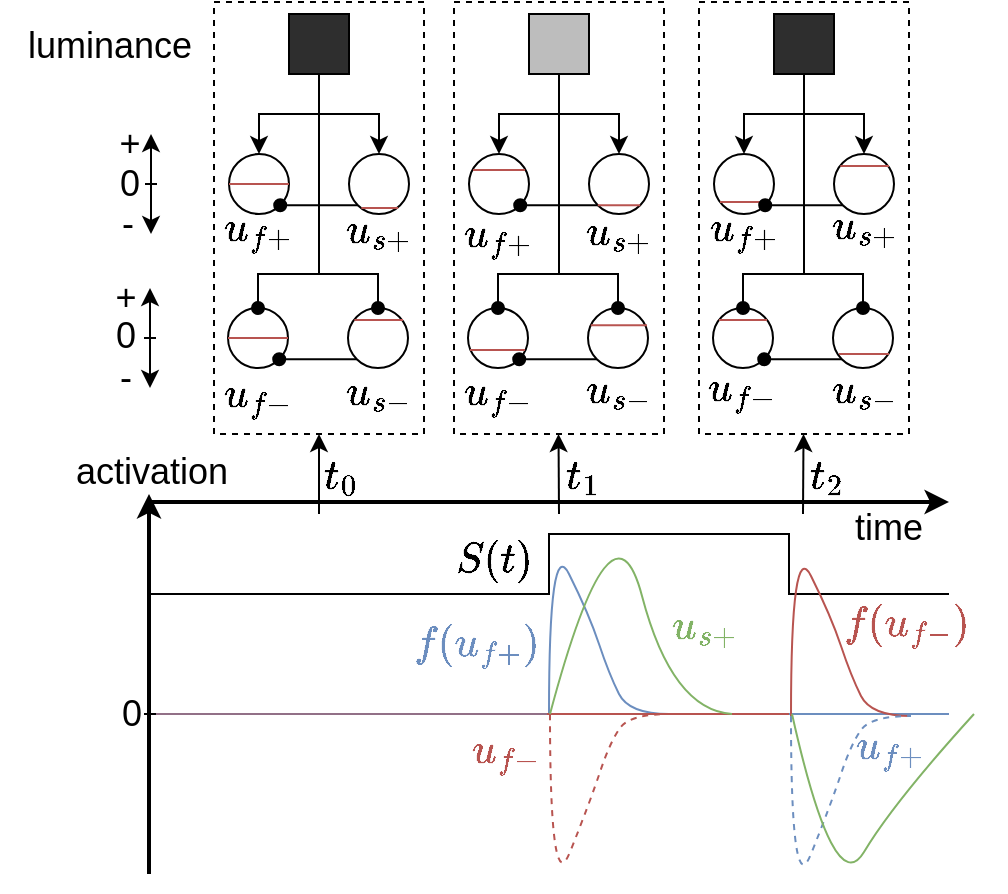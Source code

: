 <mxfile version="15.9.6" type="device"><diagram id="e2tI-_wr3v4sAqwb_cXX" name="Page-1"><mxGraphModel dx="1102" dy="584" grid="1" gridSize="10" guides="1" tooltips="1" connect="1" arrows="1" fold="1" page="1" pageScale="1" pageWidth="850" pageHeight="1100" math="1" shadow="0"><root><mxCell id="0"/><mxCell id="1" parent="0"/><mxCell id="NtZT-1ilm36umvIWb14K-96" value="" style="rounded=0;whiteSpace=wrap;html=1;fontSize=6;fillColor=none;dashed=1;" parent="1" vertex="1"><mxGeometry x="484.5" y="90" width="105" height="216" as="geometry"/></mxCell><mxCell id="NtZT-1ilm36umvIWb14K-95" value="" style="rounded=0;whiteSpace=wrap;html=1;fontSize=6;fillColor=none;dashed=1;" parent="1" vertex="1"><mxGeometry x="362" y="90" width="105" height="216" as="geometry"/></mxCell><mxCell id="NtZT-1ilm36umvIWb14K-94" value="" style="rounded=0;whiteSpace=wrap;html=1;fontSize=6;fillColor=none;dashed=1;" parent="1" vertex="1"><mxGeometry x="242" y="90" width="105" height="216" as="geometry"/></mxCell><mxCell id="NtZT-1ilm36umvIWb14K-1" value="" style="ellipse;whiteSpace=wrap;html=1;aspect=fixed;fillColor=default;" parent="1" vertex="1"><mxGeometry x="249.5" y="166" width="30" height="30" as="geometry"/></mxCell><mxCell id="NtZT-1ilm36umvIWb14K-8" style="edgeStyle=orthogonalEdgeStyle;rounded=0;orthogonalLoop=1;jettySize=auto;html=1;exitX=0;exitY=1;exitDx=0;exitDy=0;entryX=1;entryY=1;entryDx=0;entryDy=0;endArrow=oval;endFill=1;" parent="1" source="NtZT-1ilm36umvIWb14K-2" target="NtZT-1ilm36umvIWb14K-1" edge="1"><mxGeometry relative="1" as="geometry"/></mxCell><mxCell id="NtZT-1ilm36umvIWb14K-2" value="" style="ellipse;whiteSpace=wrap;html=1;aspect=fixed;" parent="1" vertex="1"><mxGeometry x="309.5" y="166" width="30" height="30" as="geometry"/></mxCell><mxCell id="NtZT-1ilm36umvIWb14K-5" style="edgeStyle=orthogonalEdgeStyle;rounded=0;orthogonalLoop=1;jettySize=auto;html=1;exitX=0.5;exitY=1;exitDx=0;exitDy=0;entryX=0.5;entryY=0;entryDx=0;entryDy=0;" parent="1" source="NtZT-1ilm36umvIWb14K-4" target="NtZT-1ilm36umvIWb14K-1" edge="1"><mxGeometry relative="1" as="geometry"/></mxCell><mxCell id="NtZT-1ilm36umvIWb14K-6" style="edgeStyle=orthogonalEdgeStyle;rounded=0;orthogonalLoop=1;jettySize=auto;html=1;exitX=0.5;exitY=1;exitDx=0;exitDy=0;entryX=0.5;entryY=0;entryDx=0;entryDy=0;" parent="1" source="NtZT-1ilm36umvIWb14K-4" target="NtZT-1ilm36umvIWb14K-2" edge="1"><mxGeometry relative="1" as="geometry"/></mxCell><mxCell id="NtZT-1ilm36umvIWb14K-4" value="" style="whiteSpace=wrap;html=1;aspect=fixed;fillColor=#2E2E2E;" parent="1" vertex="1"><mxGeometry x="279.5" y="96" width="30" height="30" as="geometry"/></mxCell><mxCell id="NtZT-1ilm36umvIWb14K-9" style="edgeStyle=orthogonalEdgeStyle;rounded=0;orthogonalLoop=1;jettySize=auto;html=1;exitX=0;exitY=0.5;exitDx=0;exitDy=0;entryX=1;entryY=0.5;entryDx=0;entryDy=0;endArrow=none;endFill=0;fillColor=#f8cecc;strokeColor=#b85450;" parent="1" source="NtZT-1ilm36umvIWb14K-1" target="NtZT-1ilm36umvIWb14K-1" edge="1"><mxGeometry relative="1" as="geometry"/></mxCell><mxCell id="NtZT-1ilm36umvIWb14K-11" style="edgeStyle=orthogonalEdgeStyle;rounded=0;orthogonalLoop=1;jettySize=auto;html=1;exitX=0.173;exitY=0.9;exitDx=0;exitDy=0;endArrow=none;endFill=0;exitPerimeter=0;entryX=0.786;entryY=0.9;entryDx=0;entryDy=0;entryPerimeter=0;fillColor=#f8cecc;strokeColor=#b85450;" parent="1" edge="1"><mxGeometry relative="1" as="geometry"><mxPoint x="315.69" y="193.0" as="sourcePoint"/><mxPoint x="334.08" y="193.0" as="targetPoint"/></mxGeometry></mxCell><mxCell id="NtZT-1ilm36umvIWb14K-13" value="" style="endArrow=classic;startArrow=classic;html=1;rounded=0;" parent="1" edge="1"><mxGeometry width="50" height="50" relative="1" as="geometry"><mxPoint x="210.5" y="206" as="sourcePoint"/><mxPoint x="210.5" y="156" as="targetPoint"/></mxGeometry></mxCell><mxCell id="NtZT-1ilm36umvIWb14K-14" value="&lt;font style=&quot;font-size: 18px&quot;&gt;activation&lt;/font&gt;" style="text;html=1;strokeColor=none;fillColor=none;align=center;verticalAlign=middle;whiteSpace=wrap;rounded=0;" parent="1" vertex="1"><mxGeometry x="196" y="320" width="30" height="10" as="geometry"/></mxCell><mxCell id="NtZT-1ilm36umvIWb14K-15" value="" style="endArrow=none;html=1;rounded=0;" parent="1" edge="1"><mxGeometry width="50" height="50" relative="1" as="geometry"><mxPoint x="207.5" y="181" as="sourcePoint"/><mxPoint x="213.5" y="181" as="targetPoint"/><Array as="points"/></mxGeometry></mxCell><mxCell id="NtZT-1ilm36umvIWb14K-18" value="&lt;font style=&quot;font-size: 18px&quot;&gt;0&lt;/font&gt;" style="text;html=1;strokeColor=none;fillColor=none;align=center;verticalAlign=middle;whiteSpace=wrap;rounded=0;fontSize=6;" parent="1" vertex="1"><mxGeometry x="194.5" y="176" width="10" height="10" as="geometry"/></mxCell><mxCell id="NtZT-1ilm36umvIWb14K-19" value="&lt;font style=&quot;font-size: 18px&quot;&gt;+&lt;/font&gt;" style="text;html=1;strokeColor=none;fillColor=none;align=center;verticalAlign=middle;whiteSpace=wrap;rounded=0;fontSize=6;" parent="1" vertex="1"><mxGeometry x="194.5" y="156" width="10" height="10" as="geometry"/></mxCell><mxCell id="NtZT-1ilm36umvIWb14K-20" value="&lt;font style=&quot;font-size: 18px&quot;&gt;-&lt;/font&gt;" style="text;html=1;strokeColor=none;fillColor=none;align=center;verticalAlign=middle;whiteSpace=wrap;rounded=0;fontSize=6;" parent="1" vertex="1"><mxGeometry x="193.5" y="196" width="10" height="10" as="geometry"/></mxCell><mxCell id="NtZT-1ilm36umvIWb14K-21" value="" style="ellipse;whiteSpace=wrap;html=1;aspect=fixed;fillColor=default;" parent="1" vertex="1"><mxGeometry x="369.5" y="166" width="30" height="30" as="geometry"/></mxCell><mxCell id="NtZT-1ilm36umvIWb14K-22" style="edgeStyle=orthogonalEdgeStyle;rounded=0;orthogonalLoop=1;jettySize=auto;html=1;exitX=0;exitY=1;exitDx=0;exitDy=0;entryX=1;entryY=1;entryDx=0;entryDy=0;endArrow=oval;endFill=1;" parent="1" source="NtZT-1ilm36umvIWb14K-23" target="NtZT-1ilm36umvIWb14K-21" edge="1"><mxGeometry relative="1" as="geometry"/></mxCell><mxCell id="NtZT-1ilm36umvIWb14K-23" value="" style="ellipse;whiteSpace=wrap;html=1;aspect=fixed;" parent="1" vertex="1"><mxGeometry x="429.5" y="166" width="30" height="30" as="geometry"/></mxCell><mxCell id="NtZT-1ilm36umvIWb14K-24" style="edgeStyle=orthogonalEdgeStyle;rounded=0;orthogonalLoop=1;jettySize=auto;html=1;exitX=0.5;exitY=1;exitDx=0;exitDy=0;entryX=0.5;entryY=0;entryDx=0;entryDy=0;" parent="1" source="NtZT-1ilm36umvIWb14K-26" target="NtZT-1ilm36umvIWb14K-21" edge="1"><mxGeometry relative="1" as="geometry"/></mxCell><mxCell id="NtZT-1ilm36umvIWb14K-25" style="edgeStyle=orthogonalEdgeStyle;rounded=0;orthogonalLoop=1;jettySize=auto;html=1;exitX=0.5;exitY=1;exitDx=0;exitDy=0;entryX=0.5;entryY=0;entryDx=0;entryDy=0;" parent="1" source="NtZT-1ilm36umvIWb14K-26" target="NtZT-1ilm36umvIWb14K-23" edge="1"><mxGeometry relative="1" as="geometry"/></mxCell><mxCell id="NtZT-1ilm36umvIWb14K-26" value="" style="whiteSpace=wrap;html=1;aspect=fixed;fillColor=#BDBDBD;" parent="1" vertex="1"><mxGeometry x="399.5" y="96" width="30" height="30" as="geometry"/></mxCell><mxCell id="NtZT-1ilm36umvIWb14K-27" style="edgeStyle=orthogonalEdgeStyle;rounded=0;orthogonalLoop=1;jettySize=auto;html=1;exitX=0;exitY=0.5;exitDx=0;exitDy=0;endArrow=none;endFill=0;fillColor=#f8cecc;strokeColor=#b85450;startSize=6;" parent="1" edge="1"><mxGeometry relative="1" as="geometry"><mxPoint x="371.5" y="174" as="sourcePoint"/><mxPoint x="397.5" y="174" as="targetPoint"/></mxGeometry></mxCell><mxCell id="NtZT-1ilm36umvIWb14K-28" style="edgeStyle=orthogonalEdgeStyle;rounded=0;orthogonalLoop=1;jettySize=auto;html=1;exitX=0;exitY=1;exitDx=0;exitDy=0;endArrow=none;endFill=0;fillColor=#f8cecc;strokeColor=#b85450;entryX=1;entryY=1;entryDx=0;entryDy=0;" parent="1" source="NtZT-1ilm36umvIWb14K-23" target="NtZT-1ilm36umvIWb14K-23" edge="1"><mxGeometry relative="1" as="geometry"><mxPoint x="435.69" y="191" as="sourcePoint"/><mxPoint x="469.5" y="206" as="targetPoint"/></mxGeometry></mxCell><mxCell id="NtZT-1ilm36umvIWb14K-32" value="&lt;div&gt;&lt;font style=&quot;font-size: 18px&quot;&gt;$$u_{f+}$$&lt;/font&gt;&lt;/div&gt;&lt;div&gt;&lt;font size=&quot;3&quot;&gt;&lt;br&gt;&lt;/font&gt;&lt;/div&gt;" style="text;html=1;strokeColor=none;fillColor=none;align=center;verticalAlign=middle;whiteSpace=wrap;rounded=0;fontSize=6;" parent="1" vertex="1"><mxGeometry x="247" y="209" width="35" height="10" as="geometry"/></mxCell><mxCell id="NtZT-1ilm36umvIWb14K-33" value="&lt;div&gt;&lt;font style=&quot;font-size: 18px&quot;&gt;$$u_{s+}$$&lt;/font&gt;&lt;/div&gt;&lt;div&gt;&lt;font size=&quot;3&quot;&gt;&lt;br&gt;&lt;/font&gt;&lt;/div&gt;" style="text;html=1;strokeColor=none;fillColor=none;align=center;verticalAlign=middle;whiteSpace=wrap;rounded=0;fontSize=6;" parent="1" vertex="1"><mxGeometry x="307" y="209" width="35" height="10" as="geometry"/></mxCell><mxCell id="NtZT-1ilm36umvIWb14K-34" value="" style="ellipse;whiteSpace=wrap;html=1;aspect=fixed;fillColor=default;" parent="1" vertex="1"><mxGeometry x="492" y="166" width="30" height="30" as="geometry"/></mxCell><mxCell id="NtZT-1ilm36umvIWb14K-36" value="" style="ellipse;whiteSpace=wrap;html=1;aspect=fixed;" parent="1" vertex="1"><mxGeometry x="552" y="166" width="30" height="30" as="geometry"/></mxCell><mxCell id="NtZT-1ilm36umvIWb14K-37" style="edgeStyle=orthogonalEdgeStyle;rounded=0;orthogonalLoop=1;jettySize=auto;html=1;exitX=0.5;exitY=1;exitDx=0;exitDy=0;entryX=0.5;entryY=0;entryDx=0;entryDy=0;" parent="1" source="NtZT-1ilm36umvIWb14K-39" target="NtZT-1ilm36umvIWb14K-34" edge="1"><mxGeometry relative="1" as="geometry"/></mxCell><mxCell id="NtZT-1ilm36umvIWb14K-38" style="edgeStyle=orthogonalEdgeStyle;rounded=0;orthogonalLoop=1;jettySize=auto;html=1;exitX=0.5;exitY=1;exitDx=0;exitDy=0;entryX=0.5;entryY=0;entryDx=0;entryDy=0;" parent="1" source="NtZT-1ilm36umvIWb14K-39" target="NtZT-1ilm36umvIWb14K-36" edge="1"><mxGeometry relative="1" as="geometry"/></mxCell><mxCell id="NtZT-1ilm36umvIWb14K-40" style="edgeStyle=orthogonalEdgeStyle;rounded=0;orthogonalLoop=1;jettySize=auto;html=1;exitX=0;exitY=0.5;exitDx=0;exitDy=0;entryX=1;entryY=0.5;entryDx=0;entryDy=0;endArrow=none;endFill=0;fillColor=#f8cecc;strokeColor=#b85450;" parent="1" edge="1"><mxGeometry relative="1" as="geometry"><mxPoint x="495" y="190" as="sourcePoint"/><mxPoint x="518.5" y="190" as="targetPoint"/></mxGeometry></mxCell><mxCell id="NtZT-1ilm36umvIWb14K-39" value="" style="whiteSpace=wrap;html=1;aspect=fixed;fillColor=#2E2E2E;" parent="1" vertex="1"><mxGeometry x="522" y="96" width="30" height="30" as="geometry"/></mxCell><mxCell id="NtZT-1ilm36umvIWb14K-41" style="edgeStyle=orthogonalEdgeStyle;rounded=0;orthogonalLoop=1;jettySize=auto;html=1;exitX=0.173;exitY=0.9;exitDx=0;exitDy=0;endArrow=none;endFill=0;exitPerimeter=0;entryX=0.786;entryY=0.9;entryDx=0;entryDy=0;entryPerimeter=0;fillColor=#f8cecc;strokeColor=#b85450;" parent="1" edge="1"><mxGeometry relative="1" as="geometry"><mxPoint x="555.19" y="172" as="sourcePoint"/><mxPoint x="579.5" y="172" as="targetPoint"/></mxGeometry></mxCell><mxCell id="NtZT-1ilm36umvIWb14K-42" value="&lt;div&gt;&lt;font style=&quot;font-size: 18px&quot;&gt;$$u_{f+}$$&lt;/font&gt;&lt;/div&gt;&lt;div&gt;&lt;font size=&quot;3&quot;&gt;&lt;br&gt;&lt;/font&gt;&lt;/div&gt;" style="text;html=1;strokeColor=none;fillColor=none;align=center;verticalAlign=middle;whiteSpace=wrap;rounded=0;fontSize=6;" parent="1" vertex="1"><mxGeometry x="489.5" y="209" width="35" height="10" as="geometry"/></mxCell><mxCell id="NtZT-1ilm36umvIWb14K-43" value="&lt;div&gt;&lt;font style=&quot;font-size: 18px&quot;&gt;$$u_{s+}$$&lt;/font&gt;&lt;/div&gt;&lt;div&gt;&lt;font size=&quot;3&quot;&gt;&lt;br&gt;&lt;/font&gt;&lt;/div&gt;" style="text;html=1;strokeColor=none;fillColor=none;align=center;verticalAlign=middle;whiteSpace=wrap;rounded=0;fontSize=6;" parent="1" vertex="1"><mxGeometry x="549.5" y="207" width="35" height="10" as="geometry"/></mxCell><mxCell id="NtZT-1ilm36umvIWb14K-35" style="edgeStyle=orthogonalEdgeStyle;rounded=0;orthogonalLoop=1;jettySize=auto;html=1;exitX=0;exitY=1;exitDx=0;exitDy=0;entryX=1;entryY=1;entryDx=0;entryDy=0;endArrow=oval;endFill=1;" parent="1" source="NtZT-1ilm36umvIWb14K-36" target="NtZT-1ilm36umvIWb14K-34" edge="1"><mxGeometry relative="1" as="geometry"/></mxCell><mxCell id="NtZT-1ilm36umvIWb14K-46" value="&lt;div&gt;&lt;font style=&quot;font-size: 18px&quot;&gt;$$u_{f+}$$&lt;/font&gt;&lt;/div&gt;&lt;div&gt;&lt;br&gt;&lt;/div&gt;" style="text;html=1;strokeColor=none;fillColor=none;align=center;verticalAlign=middle;whiteSpace=wrap;rounded=0;fontSize=6;" parent="1" vertex="1"><mxGeometry x="367" y="206" width="35" height="10" as="geometry"/></mxCell><mxCell id="NtZT-1ilm36umvIWb14K-47" value="&lt;div&gt;&lt;font style=&quot;font-size: 18px&quot;&gt;$$u_{s+}$$&lt;/font&gt;&lt;/div&gt;&lt;div&gt;&lt;font size=&quot;3&quot;&gt;&lt;br&gt;&lt;/font&gt;&lt;/div&gt;" style="text;html=1;strokeColor=none;fillColor=none;align=center;verticalAlign=middle;whiteSpace=wrap;rounded=0;fontSize=6;" parent="1" vertex="1"><mxGeometry x="427" y="210" width="35" height="10" as="geometry"/></mxCell><mxCell id="NtZT-1ilm36umvIWb14K-48" value="" style="ellipse;whiteSpace=wrap;html=1;aspect=fixed;fillColor=default;" parent="1" vertex="1"><mxGeometry x="249" y="243" width="30" height="30" as="geometry"/></mxCell><mxCell id="NtZT-1ilm36umvIWb14K-49" style="edgeStyle=orthogonalEdgeStyle;rounded=0;orthogonalLoop=1;jettySize=auto;html=1;exitX=0;exitY=1;exitDx=0;exitDy=0;entryX=1;entryY=1;entryDx=0;entryDy=0;endArrow=oval;endFill=1;" parent="1" source="NtZT-1ilm36umvIWb14K-50" target="NtZT-1ilm36umvIWb14K-48" edge="1"><mxGeometry relative="1" as="geometry"/></mxCell><mxCell id="NtZT-1ilm36umvIWb14K-50" value="" style="ellipse;whiteSpace=wrap;html=1;aspect=fixed;" parent="1" vertex="1"><mxGeometry x="309" y="243" width="30" height="30" as="geometry"/></mxCell><mxCell id="NtZT-1ilm36umvIWb14K-54" style="edgeStyle=orthogonalEdgeStyle;rounded=0;orthogonalLoop=1;jettySize=auto;html=1;exitX=0;exitY=0.5;exitDx=0;exitDy=0;entryX=1;entryY=0.5;entryDx=0;entryDy=0;endArrow=none;endFill=0;fillColor=#f8cecc;strokeColor=#b85450;" parent="1" source="NtZT-1ilm36umvIWb14K-48" target="NtZT-1ilm36umvIWb14K-48" edge="1"><mxGeometry relative="1" as="geometry"/></mxCell><mxCell id="NtZT-1ilm36umvIWb14K-55" style="edgeStyle=orthogonalEdgeStyle;rounded=0;orthogonalLoop=1;jettySize=auto;html=1;exitX=0.173;exitY=0.9;exitDx=0;exitDy=0;endArrow=none;endFill=0;exitPerimeter=0;fillColor=#f8cecc;strokeColor=#b85450;" parent="1" edge="1"><mxGeometry relative="1" as="geometry"><mxPoint x="312.19" y="249" as="sourcePoint"/><mxPoint x="336.5" y="249" as="targetPoint"/></mxGeometry></mxCell><mxCell id="NtZT-1ilm36umvIWb14K-56" value="" style="endArrow=classic;startArrow=classic;html=1;rounded=0;" parent="1" edge="1"><mxGeometry width="50" height="50" relative="1" as="geometry"><mxPoint x="210" y="283" as="sourcePoint"/><mxPoint x="210" y="233" as="targetPoint"/></mxGeometry></mxCell><mxCell id="NtZT-1ilm36umvIWb14K-58" value="" style="endArrow=none;html=1;rounded=0;" parent="1" edge="1"><mxGeometry width="50" height="50" relative="1" as="geometry"><mxPoint x="207" y="258" as="sourcePoint"/><mxPoint x="213" y="258" as="targetPoint"/><Array as="points"/></mxGeometry></mxCell><mxCell id="NtZT-1ilm36umvIWb14K-59" value="&lt;font style=&quot;font-size: 18px&quot;&gt;0&lt;/font&gt;" style="text;html=1;strokeColor=none;fillColor=none;align=center;verticalAlign=middle;whiteSpace=wrap;rounded=0;fontSize=6;" parent="1" vertex="1"><mxGeometry x="193" y="253" width="10" height="7" as="geometry"/></mxCell><mxCell id="NtZT-1ilm36umvIWb14K-60" value="&lt;font style=&quot;font-size: 18px&quot;&gt;+&lt;/font&gt;" style="text;html=1;strokeColor=none;fillColor=none;align=center;verticalAlign=middle;whiteSpace=wrap;rounded=0;fontSize=6;" parent="1" vertex="1"><mxGeometry x="193" y="233" width="10" height="10" as="geometry"/></mxCell><mxCell id="NtZT-1ilm36umvIWb14K-61" value="&lt;font style=&quot;font-size: 18px&quot;&gt;-&lt;/font&gt;" style="text;html=1;strokeColor=none;fillColor=none;align=center;verticalAlign=middle;whiteSpace=wrap;rounded=0;fontSize=6;" parent="1" vertex="1"><mxGeometry x="194" y="273" width="8" height="10" as="geometry"/></mxCell><mxCell id="NtZT-1ilm36umvIWb14K-62" value="" style="ellipse;whiteSpace=wrap;html=1;aspect=fixed;fillColor=default;" parent="1" vertex="1"><mxGeometry x="369" y="243" width="30" height="30" as="geometry"/></mxCell><mxCell id="NtZT-1ilm36umvIWb14K-63" style="edgeStyle=orthogonalEdgeStyle;rounded=0;orthogonalLoop=1;jettySize=auto;html=1;exitX=0;exitY=1;exitDx=0;exitDy=0;entryX=1;entryY=1;entryDx=0;entryDy=0;endArrow=oval;endFill=1;" parent="1" source="NtZT-1ilm36umvIWb14K-64" target="NtZT-1ilm36umvIWb14K-62" edge="1"><mxGeometry relative="1" as="geometry"/></mxCell><mxCell id="NtZT-1ilm36umvIWb14K-64" value="" style="ellipse;whiteSpace=wrap;html=1;aspect=fixed;" parent="1" vertex="1"><mxGeometry x="429" y="243" width="30" height="30" as="geometry"/></mxCell><mxCell id="NtZT-1ilm36umvIWb14K-68" style="edgeStyle=orthogonalEdgeStyle;rounded=0;orthogonalLoop=1;jettySize=auto;html=1;exitX=0;exitY=0.5;exitDx=0;exitDy=0;endArrow=none;endFill=0;fillColor=#f8cecc;strokeColor=#b85450;startSize=6;" parent="1" edge="1"><mxGeometry relative="1" as="geometry"><mxPoint x="370" y="264" as="sourcePoint"/><mxPoint x="397.5" y="264" as="targetPoint"/></mxGeometry></mxCell><mxCell id="NtZT-1ilm36umvIWb14K-69" style="edgeStyle=orthogonalEdgeStyle;rounded=0;orthogonalLoop=1;jettySize=auto;html=1;exitX=0;exitY=1;exitDx=0;exitDy=0;endArrow=none;endFill=0;fillColor=#f8cecc;strokeColor=#b85450;entryX=1;entryY=1;entryDx=0;entryDy=0;" parent="1" edge="1"><mxGeometry relative="1" as="geometry"><mxPoint x="430.393" y="251.607" as="sourcePoint"/><mxPoint x="458.5" y="251.607" as="targetPoint"/></mxGeometry></mxCell><mxCell id="NtZT-1ilm36umvIWb14K-70" value="&lt;div&gt;&lt;font style=&quot;font-size: 18px&quot;&gt;$$u_{f-}$$&lt;/font&gt;&lt;/div&gt;&lt;div&gt;&lt;br&gt;&lt;/div&gt;" style="text;html=1;strokeColor=none;fillColor=none;align=center;verticalAlign=middle;whiteSpace=wrap;rounded=0;fontSize=6;" parent="1" vertex="1"><mxGeometry x="246.5" y="286" width="35" height="10" as="geometry"/></mxCell><mxCell id="NtZT-1ilm36umvIWb14K-71" value="&lt;div&gt;&lt;font style=&quot;font-size: 18px&quot;&gt;$$u_{s-}$$&lt;/font&gt;&lt;/div&gt;&lt;div&gt;&lt;font size=&quot;3&quot;&gt;&lt;br&gt;&lt;/font&gt;&lt;/div&gt;" style="text;html=1;strokeColor=none;fillColor=none;align=center;verticalAlign=middle;whiteSpace=wrap;rounded=0;fontSize=6;" parent="1" vertex="1"><mxGeometry x="306.5" y="290" width="35" height="10" as="geometry"/></mxCell><mxCell id="NtZT-1ilm36umvIWb14K-72" value="" style="ellipse;whiteSpace=wrap;html=1;aspect=fixed;fillColor=default;" parent="1" vertex="1"><mxGeometry x="491.5" y="243" width="30" height="30" as="geometry"/></mxCell><mxCell id="NtZT-1ilm36umvIWb14K-73" value="" style="ellipse;whiteSpace=wrap;html=1;aspect=fixed;" parent="1" vertex="1"><mxGeometry x="551.5" y="243" width="30" height="30" as="geometry"/></mxCell><mxCell id="NtZT-1ilm36umvIWb14K-76" style="edgeStyle=orthogonalEdgeStyle;rounded=0;orthogonalLoop=1;jettySize=auto;html=1;exitX=0;exitY=0.5;exitDx=0;exitDy=0;entryX=1;entryY=0.5;entryDx=0;entryDy=0;endArrow=none;endFill=0;fillColor=#f8cecc;strokeColor=#b85450;" parent="1" edge="1"><mxGeometry relative="1" as="geometry"><mxPoint x="494.5" y="249" as="sourcePoint"/><mxPoint x="518.5" y="249" as="targetPoint"/></mxGeometry></mxCell><mxCell id="NtZT-1ilm36umvIWb14K-78" style="edgeStyle=orthogonalEdgeStyle;rounded=0;orthogonalLoop=1;jettySize=auto;html=1;exitX=0.173;exitY=0.9;exitDx=0;exitDy=0;endArrow=none;endFill=0;exitPerimeter=0;entryX=0.786;entryY=0.9;entryDx=0;entryDy=0;entryPerimeter=0;fillColor=#f8cecc;strokeColor=#b85450;" parent="1" edge="1"><mxGeometry relative="1" as="geometry"><mxPoint x="554.5" y="266" as="sourcePoint"/><mxPoint x="579.5" y="266" as="targetPoint"/></mxGeometry></mxCell><mxCell id="NtZT-1ilm36umvIWb14K-79" value="&lt;div&gt;&lt;font style=&quot;font-size: 18px&quot;&gt;$$u_{f-}$$&lt;/font&gt;&lt;/div&gt;&lt;div&gt;&lt;font size=&quot;3&quot;&gt;&lt;br&gt;&lt;/font&gt;&lt;/div&gt;" style="text;html=1;strokeColor=none;fillColor=none;align=center;verticalAlign=middle;whiteSpace=wrap;rounded=0;fontSize=6;" parent="1" vertex="1"><mxGeometry x="489" y="289" width="35" height="10" as="geometry"/></mxCell><mxCell id="NtZT-1ilm36umvIWb14K-80" value="&lt;div&gt;&lt;font style=&quot;font-size: 18px&quot;&gt;$$u_{s-}$$&lt;/font&gt;&lt;/div&gt;&lt;div&gt;&lt;font size=&quot;3&quot;&gt;&lt;br&gt;&lt;/font&gt;&lt;/div&gt;" style="text;html=1;strokeColor=none;fillColor=none;align=center;verticalAlign=middle;whiteSpace=wrap;rounded=0;fontSize=6;" parent="1" vertex="1"><mxGeometry x="549.5" y="289" width="35" height="10" as="geometry"/></mxCell><mxCell id="NtZT-1ilm36umvIWb14K-81" style="edgeStyle=orthogonalEdgeStyle;rounded=0;orthogonalLoop=1;jettySize=auto;html=1;exitX=0;exitY=1;exitDx=0;exitDy=0;entryX=1;entryY=1;entryDx=0;entryDy=0;endArrow=oval;endFill=1;" parent="1" source="NtZT-1ilm36umvIWb14K-73" target="NtZT-1ilm36umvIWb14K-72" edge="1"><mxGeometry relative="1" as="geometry"/></mxCell><mxCell id="NtZT-1ilm36umvIWb14K-82" value="&lt;div&gt;&lt;font style=&quot;font-size: 18px&quot;&gt;$$u_{f-}$$&lt;/font&gt;&lt;/div&gt;&lt;div&gt;&lt;br&gt;&lt;/div&gt;" style="text;html=1;strokeColor=none;fillColor=none;align=center;verticalAlign=middle;whiteSpace=wrap;rounded=0;fontSize=6;" parent="1" vertex="1"><mxGeometry x="366.5" y="285" width="35" height="10" as="geometry"/></mxCell><mxCell id="NtZT-1ilm36umvIWb14K-83" value="&lt;div&gt;&lt;font style=&quot;font-size: 18px&quot;&gt;$$u_{s-}$$&lt;/font&gt;&lt;/div&gt;&lt;div&gt;&lt;font size=&quot;3&quot;&gt;&lt;br&gt;&lt;/font&gt;&lt;/div&gt;" style="text;html=1;strokeColor=none;fillColor=none;align=center;verticalAlign=middle;whiteSpace=wrap;rounded=0;fontSize=6;" parent="1" vertex="1"><mxGeometry x="426.5" y="289" width="35" height="10" as="geometry"/></mxCell><mxCell id="NtZT-1ilm36umvIWb14K-84" value="" style="endArrow=classic;html=1;rounded=0;fontSize=6;startSize=6;strokeWidth=2;" parent="1" edge="1"><mxGeometry width="50" height="50" relative="1" as="geometry"><mxPoint x="209.5" y="340" as="sourcePoint"/><mxPoint x="609.5" y="340" as="targetPoint"/></mxGeometry></mxCell><mxCell id="NtZT-1ilm36umvIWb14K-85" value="&lt;font style=&quot;font-size: 18px&quot;&gt;time&lt;/font&gt;" style="text;html=1;strokeColor=none;fillColor=none;align=center;verticalAlign=middle;whiteSpace=wrap;rounded=0;fontSize=6;" parent="1" vertex="1"><mxGeometry x="566.5" y="343" width="25" height="20" as="geometry"/></mxCell><mxCell id="NtZT-1ilm36umvIWb14K-87" style="edgeStyle=orthogonalEdgeStyle;rounded=0;orthogonalLoop=1;jettySize=auto;html=1;exitX=0.5;exitY=1;exitDx=0;exitDy=0;entryX=0.5;entryY=0;entryDx=0;entryDy=0;fontSize=6;endArrow=oval;endFill=1;startSize=6;" parent="1" source="NtZT-1ilm36umvIWb14K-4" target="NtZT-1ilm36umvIWb14K-50" edge="1"><mxGeometry relative="1" as="geometry"><Array as="points"><mxPoint x="294.5" y="226"/><mxPoint x="324.5" y="226"/></Array></mxGeometry></mxCell><mxCell id="NtZT-1ilm36umvIWb14K-86" style="edgeStyle=orthogonalEdgeStyle;rounded=0;orthogonalLoop=1;jettySize=auto;html=1;exitX=0.5;exitY=1;exitDx=0;exitDy=0;entryX=0.5;entryY=0;entryDx=0;entryDy=0;fontSize=6;endArrow=oval;endFill=1;startSize=6;" parent="1" source="NtZT-1ilm36umvIWb14K-4" target="NtZT-1ilm36umvIWb14K-48" edge="1"><mxGeometry relative="1" as="geometry"><Array as="points"><mxPoint x="294.5" y="226"/><mxPoint x="264.5" y="226"/></Array></mxGeometry></mxCell><mxCell id="NtZT-1ilm36umvIWb14K-88" style="edgeStyle=orthogonalEdgeStyle;rounded=0;orthogonalLoop=1;jettySize=auto;html=1;exitX=0.5;exitY=1;exitDx=0;exitDy=0;entryX=0.5;entryY=0;entryDx=0;entryDy=0;fontSize=6;endArrow=oval;endFill=1;startSize=6;" parent="1" source="NtZT-1ilm36umvIWb14K-26" target="NtZT-1ilm36umvIWb14K-62" edge="1"><mxGeometry relative="1" as="geometry"><Array as="points"><mxPoint x="414.5" y="226"/><mxPoint x="384.5" y="226"/></Array></mxGeometry></mxCell><mxCell id="NtZT-1ilm36umvIWb14K-89" style="edgeStyle=orthogonalEdgeStyle;rounded=0;orthogonalLoop=1;jettySize=auto;html=1;exitX=0.5;exitY=1;exitDx=0;exitDy=0;entryX=0.5;entryY=0;entryDx=0;entryDy=0;fontSize=6;endArrow=oval;endFill=1;startSize=6;" parent="1" source="NtZT-1ilm36umvIWb14K-26" target="NtZT-1ilm36umvIWb14K-64" edge="1"><mxGeometry relative="1" as="geometry"><Array as="points"><mxPoint x="414.5" y="226"/><mxPoint x="444.5" y="226"/></Array></mxGeometry></mxCell><mxCell id="NtZT-1ilm36umvIWb14K-91" style="edgeStyle=orthogonalEdgeStyle;rounded=0;orthogonalLoop=1;jettySize=auto;html=1;exitX=0.5;exitY=1;exitDx=0;exitDy=0;entryX=0.5;entryY=0;entryDx=0;entryDy=0;fontSize=6;endArrow=oval;endFill=1;startSize=6;" parent="1" source="NtZT-1ilm36umvIWb14K-39" target="NtZT-1ilm36umvIWb14K-73" edge="1"><mxGeometry relative="1" as="geometry"><Array as="points"><mxPoint x="537.5" y="226"/><mxPoint x="566.5" y="226"/></Array></mxGeometry></mxCell><mxCell id="NtZT-1ilm36umvIWb14K-90" style="edgeStyle=orthogonalEdgeStyle;rounded=0;orthogonalLoop=1;jettySize=auto;html=1;exitX=0.5;exitY=1;exitDx=0;exitDy=0;entryX=0.5;entryY=0;entryDx=0;entryDy=0;fontSize=6;endArrow=oval;endFill=1;startSize=6;" parent="1" source="NtZT-1ilm36umvIWb14K-39" target="NtZT-1ilm36umvIWb14K-72" edge="1"><mxGeometry relative="1" as="geometry"><Array as="points"><mxPoint x="537.5" y="226"/><mxPoint x="506.5" y="226"/></Array></mxGeometry></mxCell><mxCell id="NtZT-1ilm36umvIWb14K-100" value="" style="endArrow=classic;html=1;rounded=0;fontSize=6;startSize=6;entryX=0.5;entryY=1;entryDx=0;entryDy=0;" parent="1" target="NtZT-1ilm36umvIWb14K-94" edge="1"><mxGeometry width="50" height="50" relative="1" as="geometry"><mxPoint x="294.5" y="346" as="sourcePoint"/><mxPoint x="294.5" y="319" as="targetPoint"/></mxGeometry></mxCell><mxCell id="NtZT-1ilm36umvIWb14K-101" value="" style="endArrow=classic;html=1;rounded=0;fontSize=6;startSize=6;entryX=0.5;entryY=1;entryDx=0;entryDy=0;" parent="1" edge="1"><mxGeometry width="50" height="50" relative="1" as="geometry"><mxPoint x="414.5" y="346" as="sourcePoint"/><mxPoint x="414.26" y="306" as="targetPoint"/></mxGeometry></mxCell><mxCell id="NtZT-1ilm36umvIWb14K-102" value="" style="endArrow=classic;html=1;rounded=0;fontSize=6;startSize=6;entryX=0.5;entryY=1;entryDx=0;entryDy=0;" parent="1" edge="1"><mxGeometry width="50" height="50" relative="1" as="geometry"><mxPoint x="536.5" y="346" as="sourcePoint"/><mxPoint x="536.76" y="306" as="targetPoint"/></mxGeometry></mxCell><mxCell id="NtZT-1ilm36umvIWb14K-104" value="" style="curved=1;endArrow=none;html=1;rounded=0;fontSize=6;startSize=6;endFill=0;fillColor=#dae8fc;strokeColor=#6C8EBF;" parent="1" edge="1"><mxGeometry width="50" height="50" relative="1" as="geometry"><mxPoint x="409.5" y="446" as="sourcePoint"/><mxPoint x="469.5" y="446" as="targetPoint"/><Array as="points"><mxPoint x="409.5" y="356"/><mxPoint x="429.5" y="396"/><mxPoint x="439.5" y="426"/><mxPoint x="449.5" y="446"/></Array></mxGeometry></mxCell><mxCell id="NtZT-1ilm36umvIWb14K-105" value="" style="endArrow=classic;html=1;rounded=0;fontSize=6;startSize=6;strokeWidth=2;" parent="1" edge="1"><mxGeometry width="50" height="50" relative="1" as="geometry"><mxPoint x="209.5" y="526" as="sourcePoint"/><mxPoint x="209.5" y="336" as="targetPoint"/></mxGeometry></mxCell><mxCell id="NtZT-1ilm36umvIWb14K-107" value="" style="endArrow=none;html=1;rounded=0;fontSize=6;startSize=6;" parent="1" edge="1"><mxGeometry width="50" height="50" relative="1" as="geometry"><mxPoint x="209.5" y="386" as="sourcePoint"/><mxPoint x="609.5" y="386" as="targetPoint"/><Array as="points"><mxPoint x="409.5" y="386"/><mxPoint x="409.5" y="356"/><mxPoint x="469.5" y="356"/><mxPoint x="529.5" y="356"/><mxPoint x="529.5" y="386"/></Array></mxGeometry></mxCell><mxCell id="NtZT-1ilm36umvIWb14K-109" value="&lt;div&gt;&lt;font style=&quot;font-size: 18px&quot;&gt;$$S(t)$$&lt;/font&gt;&lt;/div&gt;" style="text;html=1;strokeColor=none;fillColor=none;align=center;verticalAlign=middle;whiteSpace=wrap;rounded=0;dashed=1;fontSize=6;" parent="1" vertex="1"><mxGeometry x="366.5" y="360" width="29.5" height="17" as="geometry"/></mxCell><mxCell id="NtZT-1ilm36umvIWb14K-113" value="" style="endArrow=none;html=1;rounded=0;fontSize=6;startSize=6;curved=1;fillColor=#dae8fc;strokeColor=#6c8ebf;" parent="1" edge="1"><mxGeometry width="50" height="50" relative="1" as="geometry"><mxPoint x="209.5" y="446" as="sourcePoint"/><mxPoint x="409.5" y="446" as="targetPoint"/></mxGeometry></mxCell><mxCell id="NtZT-1ilm36umvIWb14K-114" value="" style="endArrow=none;html=1;rounded=0;fontSize=6;startSize=6;curved=1;fillColor=#dae8fc;strokeColor=#6c8ebf;" parent="1" edge="1"><mxGeometry width="50" height="50" relative="1" as="geometry"><mxPoint x="467" y="446.0" as="sourcePoint"/><mxPoint x="609.5" y="446" as="targetPoint"/></mxGeometry></mxCell><mxCell id="NtZT-1ilm36umvIWb14K-115" value="&lt;div&gt;&lt;font style=&quot;font-size: 18px&quot; color=&quot;#6C8EBF&quot;&gt;$$f(u_{f+})$$&lt;/font&gt;&lt;/div&gt;&lt;div&gt;&lt;font size=&quot;3&quot; color=&quot;#6C8EBF&quot;&gt;&lt;br&gt;&lt;/font&gt;&lt;/div&gt;" style="text;html=1;strokeColor=none;fillColor=none;align=center;verticalAlign=middle;whiteSpace=wrap;rounded=0;fontSize=6;" parent="1" vertex="1"><mxGeometry x="339" y="406" width="69" height="30" as="geometry"/></mxCell><mxCell id="NtZT-1ilm36umvIWb14K-116" value="" style="curved=1;endArrow=none;html=1;rounded=0;fontSize=6;startSize=6;endFill=0;fillColor=#f8cecc;strokeColor=#B85450;" parent="1" edge="1"><mxGeometry width="50" height="50" relative="1" as="geometry"><mxPoint x="530.5" y="447.0" as="sourcePoint"/><mxPoint x="590.5" y="447.0" as="targetPoint"/><Array as="points"><mxPoint x="530.5" y="357"/><mxPoint x="550.5" y="397"/><mxPoint x="560.5" y="427"/><mxPoint x="570.5" y="447"/></Array></mxGeometry></mxCell><mxCell id="NtZT-1ilm36umvIWb14K-117" value="" style="endArrow=none;html=1;rounded=0;fontSize=6;startSize=6;curved=1;fillColor=#f8cecc;strokeColor=#b85450;opacity=50;" parent="1" edge="1"><mxGeometry width="50" height="50" relative="1" as="geometry"><mxPoint x="209.5" y="446.0" as="sourcePoint"/><mxPoint x="409.5" y="446" as="targetPoint"/></mxGeometry></mxCell><mxCell id="NtZT-1ilm36umvIWb14K-119" value="&lt;div&gt;&lt;font style=&quot;font-size: 18px&quot; color=&quot;#B85450&quot;&gt;$$f(u_{f-})$$&lt;/font&gt;&lt;/div&gt;&lt;div&gt;&lt;font size=&quot;3&quot; color=&quot;#B85450&quot;&gt;&lt;br&gt;&lt;/font&gt;&lt;/div&gt;" style="text;html=1;strokeColor=none;fillColor=none;align=center;verticalAlign=middle;whiteSpace=wrap;rounded=0;fontSize=6;" parent="1" vertex="1"><mxGeometry x="570.5" y="406" width="35" height="10" as="geometry"/></mxCell><mxCell id="NtZT-1ilm36umvIWb14K-120" value="" style="endArrow=none;html=1;rounded=0;fontSize=6;startSize=6;curved=1;fillColor=#f8cecc;strokeColor=#b85450;" parent="1" edge="1"><mxGeometry width="50" height="50" relative="1" as="geometry"><mxPoint x="408.5" y="446.0" as="sourcePoint"/><mxPoint x="529.5" y="446" as="targetPoint"/></mxGeometry></mxCell><mxCell id="NtZT-1ilm36umvIWb14K-121" value="" style="endArrow=none;html=1;rounded=0;" parent="1" edge="1"><mxGeometry width="50" height="50" relative="1" as="geometry"><mxPoint x="207" y="446" as="sourcePoint"/><mxPoint x="213" y="446" as="targetPoint"/><Array as="points"/></mxGeometry></mxCell><mxCell id="NtZT-1ilm36umvIWb14K-122" value="&lt;font style=&quot;font-size: 18px&quot;&gt;0&lt;/font&gt;" style="text;html=1;strokeColor=none;fillColor=none;align=center;verticalAlign=middle;whiteSpace=wrap;rounded=0;fontSize=6;" parent="1" vertex="1"><mxGeometry x="196" y="441" width="10" height="10" as="geometry"/></mxCell><mxCell id="NtZT-1ilm36umvIWb14K-123" value="" style="curved=1;endArrow=none;html=1;rounded=0;fontSize=6;startSize=6;endFill=0;fillColor=#f8cecc;strokeColor=#b85450;dashed=1;" parent="1" edge="1"><mxGeometry width="50" height="50" relative="1" as="geometry"><mxPoint x="410" y="446.0" as="sourcePoint"/><mxPoint x="470" y="446.0" as="targetPoint"/><Array as="points"><mxPoint x="410" y="540"/><mxPoint x="430" y="490"/><mxPoint x="440" y="460"/><mxPoint x="450" y="446"/></Array></mxGeometry></mxCell><mxCell id="NtZT-1ilm36umvIWb14K-126" value="" style="curved=1;endArrow=none;html=1;rounded=0;fontSize=6;startSize=6;endFill=0;fillColor=#dae8fc;strokeColor=#6c8ebf;dashed=1;" parent="1" edge="1"><mxGeometry width="50" height="50" relative="1" as="geometry"><mxPoint x="530.5" y="447.0" as="sourcePoint"/><mxPoint x="590.5" y="447.0" as="targetPoint"/><Array as="points"><mxPoint x="530.5" y="541"/><mxPoint x="550.5" y="491"/><mxPoint x="560.5" y="461"/><mxPoint x="570.5" y="447"/></Array></mxGeometry></mxCell><mxCell id="NtZT-1ilm36umvIWb14K-127" value="&lt;div&gt;&lt;font style=&quot;font-size: 18px&quot; color=&quot;#B85450&quot;&gt;$$u_{f-}$$&lt;/font&gt;&lt;/div&gt;&lt;div&gt;&lt;font size=&quot;3&quot; color=&quot;#B85450&quot;&gt;&lt;br&gt;&lt;/font&gt;&lt;/div&gt;" style="text;html=1;strokeColor=none;fillColor=none;align=center;verticalAlign=middle;whiteSpace=wrap;rounded=0;fontSize=6;" parent="1" vertex="1"><mxGeometry x="371" y="470" width="35" height="10" as="geometry"/></mxCell><mxCell id="NtZT-1ilm36umvIWb14K-128" value="&lt;div&gt;&lt;font style=&quot;font-size: 18px&quot; color=&quot;#6C8EBF&quot;&gt;$$u_{f+}$$&lt;/font&gt;&lt;/div&gt;&lt;div&gt;&lt;font size=&quot;3&quot; color=&quot;#6C8EBF&quot;&gt;&lt;br&gt;&lt;/font&gt;&lt;/div&gt;" style="text;html=1;strokeColor=none;fillColor=none;align=center;verticalAlign=middle;whiteSpace=wrap;rounded=0;fontSize=6;" parent="1" vertex="1"><mxGeometry x="562.5" y="468" width="35" height="10" as="geometry"/></mxCell><mxCell id="VtpOSgc6DXgbJhxysygj-1" value="&lt;font style=&quot;font-size: 18px&quot;&gt;luminance&lt;/font&gt;" style="text;html=1;strokeColor=none;fillColor=none;align=center;verticalAlign=middle;whiteSpace=wrap;rounded=0;" parent="1" vertex="1"><mxGeometry x="135" y="99" width="110" height="25" as="geometry"/></mxCell><mxCell id="VtpOSgc6DXgbJhxysygj-3" value="" style="curved=1;endArrow=none;html=1;rounded=0;fontSize=18;strokeWidth=1;endFill=0;strokeColor=#82b366;fillColor=#d5e8d4;" parent="1" edge="1"><mxGeometry width="50" height="50" relative="1" as="geometry"><mxPoint x="410" y="446" as="sourcePoint"/><mxPoint x="501" y="446" as="targetPoint"/><Array as="points"><mxPoint x="441" y="330"/><mxPoint x="471" y="444"/></Array></mxGeometry></mxCell><mxCell id="VtpOSgc6DXgbJhxysygj-7" value="" style="curved=1;endArrow=none;html=1;rounded=0;fontSize=18;strokeColor=#82b366;strokeWidth=1;endFill=0;fillColor=#d5e8d4;" parent="1" edge="1"><mxGeometry width="50" height="50" relative="1" as="geometry"><mxPoint x="531" y="446" as="sourcePoint"/><mxPoint x="622" y="446" as="targetPoint"/><Array as="points"><mxPoint x="552" y="540"/><mxPoint x="582" y="490"/></Array></mxGeometry></mxCell><mxCell id="VtpOSgc6DXgbJhxysygj-9" value="&lt;div&gt;&lt;font style=&quot;font-size: 18px&quot; color=&quot;#82B366&quot;&gt;$$u_{s+}$$&lt;/font&gt;&lt;/div&gt;&lt;div&gt;&lt;font size=&quot;3&quot; color=&quot;#82B366&quot;&gt;&lt;br&gt;&lt;/font&gt;&lt;/div&gt;" style="text;html=1;strokeColor=none;fillColor=none;align=center;verticalAlign=middle;whiteSpace=wrap;rounded=0;fontSize=6;" parent="1" vertex="1"><mxGeometry x="470" y="407" width="35" height="10" as="geometry"/></mxCell><mxCell id="BbWZ7rYxf2D8rLJVlLpf-1" value="&lt;div&gt;&lt;font style=&quot;font-size: 18px&quot;&gt;$$t_0$$&lt;/font&gt;&lt;/div&gt;" style="text;html=1;strokeColor=none;fillColor=none;align=center;verticalAlign=middle;whiteSpace=wrap;rounded=0;fontSize=6;" vertex="1" parent="1"><mxGeometry x="301" y="324" width="10" height="7" as="geometry"/></mxCell><mxCell id="BbWZ7rYxf2D8rLJVlLpf-3" value="&lt;div&gt;&lt;font style=&quot;font-size: 18px&quot;&gt;$$t_1$$&lt;/font&gt;&lt;/div&gt;" style="text;html=1;strokeColor=none;fillColor=none;align=center;verticalAlign=middle;whiteSpace=wrap;rounded=0;fontSize=6;" vertex="1" parent="1"><mxGeometry x="422" y="324" width="10" height="7" as="geometry"/></mxCell><mxCell id="BbWZ7rYxf2D8rLJVlLpf-4" value="&lt;div&gt;&lt;font style=&quot;font-size: 18px&quot;&gt;$$t_2$$&lt;/font&gt;&lt;/div&gt;" style="text;html=1;strokeColor=none;fillColor=none;align=center;verticalAlign=middle;whiteSpace=wrap;rounded=0;fontSize=6;" vertex="1" parent="1"><mxGeometry x="544" y="324" width="10" height="7" as="geometry"/></mxCell></root></mxGraphModel></diagram></mxfile>